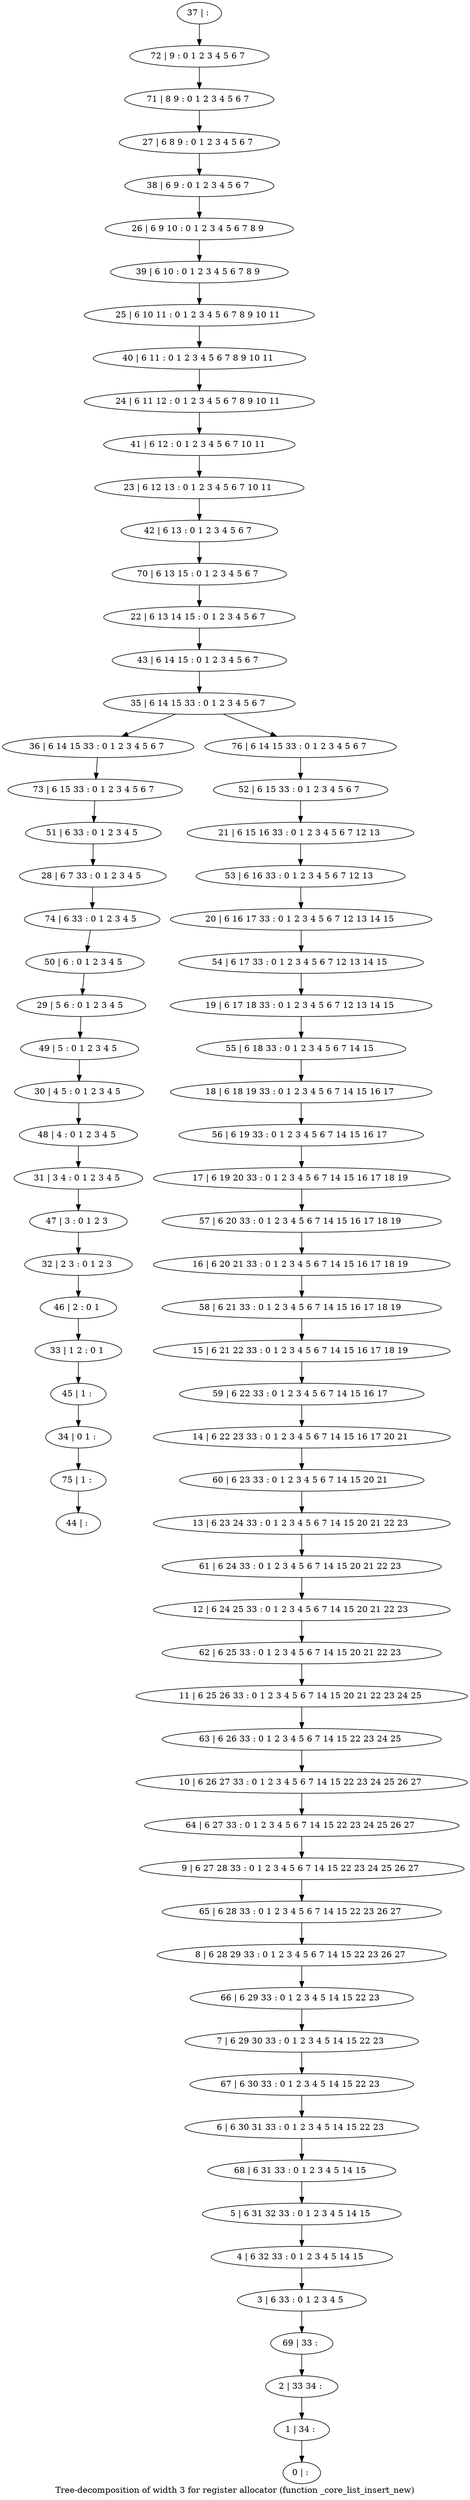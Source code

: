 digraph G {
graph [label="Tree-decomposition of width 3 for register allocator (function _core_list_insert_new)"]
0[label="0 | : "];
1[label="1 | 34 : "];
2[label="2 | 33 34 : "];
3[label="3 | 6 33 : 0 1 2 3 4 5 "];
4[label="4 | 6 32 33 : 0 1 2 3 4 5 14 15 "];
5[label="5 | 6 31 32 33 : 0 1 2 3 4 5 14 15 "];
6[label="6 | 6 30 31 33 : 0 1 2 3 4 5 14 15 22 23 "];
7[label="7 | 6 29 30 33 : 0 1 2 3 4 5 14 15 22 23 "];
8[label="8 | 6 28 29 33 : 0 1 2 3 4 5 6 7 14 15 22 23 26 27 "];
9[label="9 | 6 27 28 33 : 0 1 2 3 4 5 6 7 14 15 22 23 24 25 26 27 "];
10[label="10 | 6 26 27 33 : 0 1 2 3 4 5 6 7 14 15 22 23 24 25 26 27 "];
11[label="11 | 6 25 26 33 : 0 1 2 3 4 5 6 7 14 15 20 21 22 23 24 25 "];
12[label="12 | 6 24 25 33 : 0 1 2 3 4 5 6 7 14 15 20 21 22 23 "];
13[label="13 | 6 23 24 33 : 0 1 2 3 4 5 6 7 14 15 20 21 22 23 "];
14[label="14 | 6 22 23 33 : 0 1 2 3 4 5 6 7 14 15 16 17 20 21 "];
15[label="15 | 6 21 22 33 : 0 1 2 3 4 5 6 7 14 15 16 17 18 19 "];
16[label="16 | 6 20 21 33 : 0 1 2 3 4 5 6 7 14 15 16 17 18 19 "];
17[label="17 | 6 19 20 33 : 0 1 2 3 4 5 6 7 14 15 16 17 18 19 "];
18[label="18 | 6 18 19 33 : 0 1 2 3 4 5 6 7 14 15 16 17 "];
19[label="19 | 6 17 18 33 : 0 1 2 3 4 5 6 7 12 13 14 15 "];
20[label="20 | 6 16 17 33 : 0 1 2 3 4 5 6 7 12 13 14 15 "];
21[label="21 | 6 15 16 33 : 0 1 2 3 4 5 6 7 12 13 "];
22[label="22 | 6 13 14 15 : 0 1 2 3 4 5 6 7 "];
23[label="23 | 6 12 13 : 0 1 2 3 4 5 6 7 10 11 "];
24[label="24 | 6 11 12 : 0 1 2 3 4 5 6 7 8 9 10 11 "];
25[label="25 | 6 10 11 : 0 1 2 3 4 5 6 7 8 9 10 11 "];
26[label="26 | 6 9 10 : 0 1 2 3 4 5 6 7 8 9 "];
27[label="27 | 6 8 9 : 0 1 2 3 4 5 6 7 "];
28[label="28 | 6 7 33 : 0 1 2 3 4 5 "];
29[label="29 | 5 6 : 0 1 2 3 4 5 "];
30[label="30 | 4 5 : 0 1 2 3 4 5 "];
31[label="31 | 3 4 : 0 1 2 3 4 5 "];
32[label="32 | 2 3 : 0 1 2 3 "];
33[label="33 | 1 2 : 0 1 "];
34[label="34 | 0 1 : "];
35[label="35 | 6 14 15 33 : 0 1 2 3 4 5 6 7 "];
36[label="36 | 6 14 15 33 : 0 1 2 3 4 5 6 7 "];
37[label="37 | : "];
38[label="38 | 6 9 : 0 1 2 3 4 5 6 7 "];
39[label="39 | 6 10 : 0 1 2 3 4 5 6 7 8 9 "];
40[label="40 | 6 11 : 0 1 2 3 4 5 6 7 8 9 10 11 "];
41[label="41 | 6 12 : 0 1 2 3 4 5 6 7 10 11 "];
42[label="42 | 6 13 : 0 1 2 3 4 5 6 7 "];
43[label="43 | 6 14 15 : 0 1 2 3 4 5 6 7 "];
44[label="44 | : "];
45[label="45 | 1 : "];
46[label="46 | 2 : 0 1 "];
47[label="47 | 3 : 0 1 2 3 "];
48[label="48 | 4 : 0 1 2 3 4 5 "];
49[label="49 | 5 : 0 1 2 3 4 5 "];
50[label="50 | 6 : 0 1 2 3 4 5 "];
51[label="51 | 6 33 : 0 1 2 3 4 5 "];
52[label="52 | 6 15 33 : 0 1 2 3 4 5 6 7 "];
53[label="53 | 6 16 33 : 0 1 2 3 4 5 6 7 12 13 "];
54[label="54 | 6 17 33 : 0 1 2 3 4 5 6 7 12 13 14 15 "];
55[label="55 | 6 18 33 : 0 1 2 3 4 5 6 7 14 15 "];
56[label="56 | 6 19 33 : 0 1 2 3 4 5 6 7 14 15 16 17 "];
57[label="57 | 6 20 33 : 0 1 2 3 4 5 6 7 14 15 16 17 18 19 "];
58[label="58 | 6 21 33 : 0 1 2 3 4 5 6 7 14 15 16 17 18 19 "];
59[label="59 | 6 22 33 : 0 1 2 3 4 5 6 7 14 15 16 17 "];
60[label="60 | 6 23 33 : 0 1 2 3 4 5 6 7 14 15 20 21 "];
61[label="61 | 6 24 33 : 0 1 2 3 4 5 6 7 14 15 20 21 22 23 "];
62[label="62 | 6 25 33 : 0 1 2 3 4 5 6 7 14 15 20 21 22 23 "];
63[label="63 | 6 26 33 : 0 1 2 3 4 5 6 7 14 15 22 23 24 25 "];
64[label="64 | 6 27 33 : 0 1 2 3 4 5 6 7 14 15 22 23 24 25 26 27 "];
65[label="65 | 6 28 33 : 0 1 2 3 4 5 6 7 14 15 22 23 26 27 "];
66[label="66 | 6 29 33 : 0 1 2 3 4 5 14 15 22 23 "];
67[label="67 | 6 30 33 : 0 1 2 3 4 5 14 15 22 23 "];
68[label="68 | 6 31 33 : 0 1 2 3 4 5 14 15 "];
69[label="69 | 33 : "];
70[label="70 | 6 13 15 : 0 1 2 3 4 5 6 7 "];
71[label="71 | 8 9 : 0 1 2 3 4 5 6 7 "];
72[label="72 | 9 : 0 1 2 3 4 5 6 7 "];
73[label="73 | 6 15 33 : 0 1 2 3 4 5 6 7 "];
74[label="74 | 6 33 : 0 1 2 3 4 5 "];
75[label="75 | 1 : "];
76[label="76 | 6 14 15 33 : 0 1 2 3 4 5 6 7 "];
45->34 ;
33->45 ;
46->33 ;
32->46 ;
47->32 ;
31->47 ;
48->31 ;
30->48 ;
49->30 ;
29->49 ;
50->29 ;
51->28 ;
73->51 ;
36->73 ;
74->50 ;
28->74 ;
75->44 ;
34->75 ;
37->72 ;
72->71 ;
71->27 ;
27->38 ;
38->26 ;
26->39 ;
39->25 ;
25->40 ;
40->24 ;
24->41 ;
41->23 ;
23->42 ;
42->70 ;
70->22 ;
22->43 ;
43->35 ;
52->21 ;
21->53 ;
53->20 ;
20->54 ;
54->19 ;
19->55 ;
55->18 ;
18->56 ;
56->17 ;
17->57 ;
57->16 ;
16->58 ;
58->15 ;
15->59 ;
59->14 ;
14->60 ;
60->13 ;
13->61 ;
61->12 ;
12->62 ;
62->11 ;
11->63 ;
63->10 ;
10->64 ;
64->9 ;
9->65 ;
65->8 ;
8->66 ;
66->7 ;
7->67 ;
67->6 ;
6->68 ;
68->5 ;
5->4 ;
4->3 ;
3->69 ;
69->2 ;
2->1 ;
1->0 ;
76->52 ;
35->36 ;
35->76 ;
}
